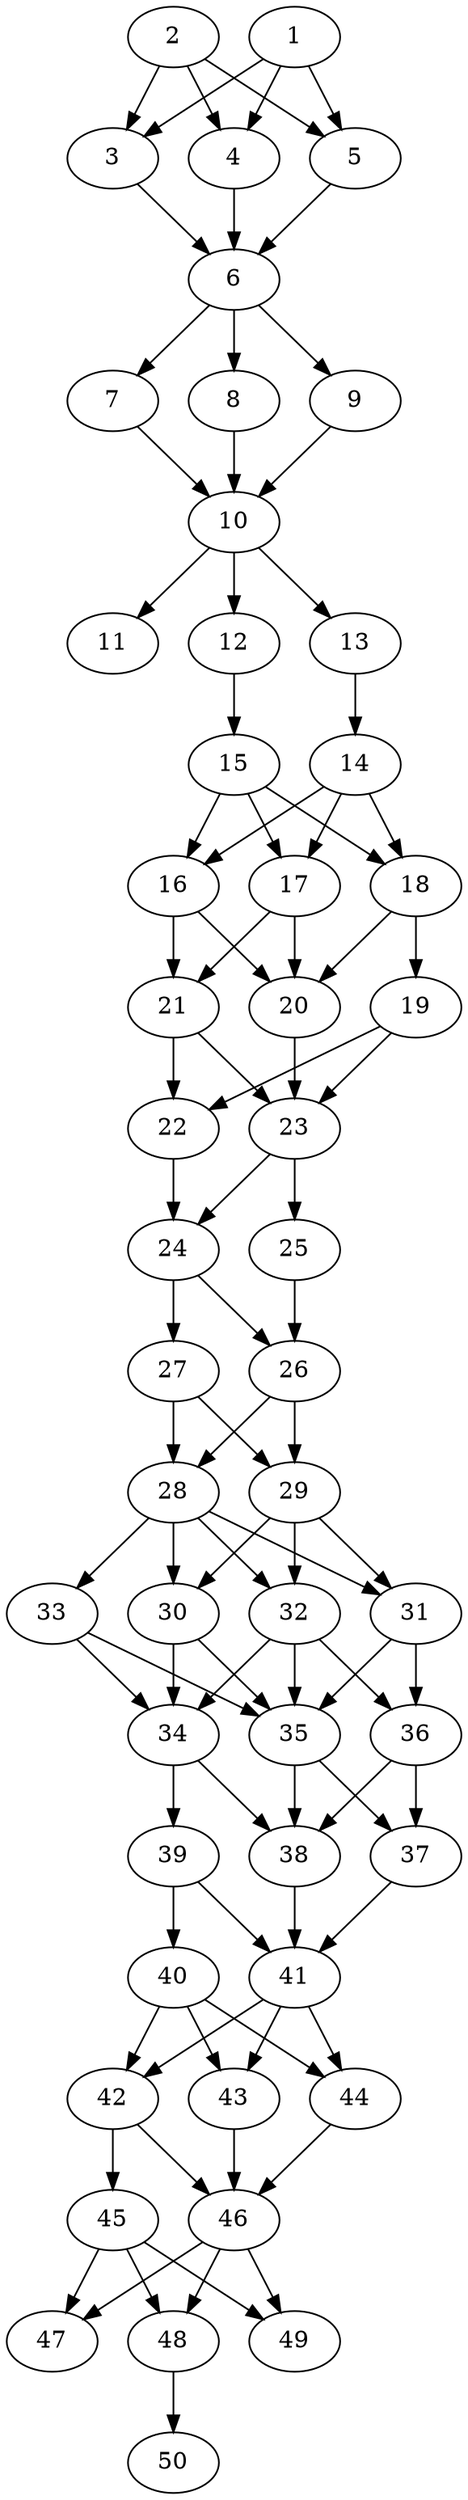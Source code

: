 // DAG automatically generated by daggen at Thu Oct  3 14:07:57 2019
// ./daggen --dot -n 50 --ccr 0.5 --fat 0.3 --regular 0.5 --density 0.9 --mindata 5242880 --maxdata 52428800 
digraph G {
  1 [size="87543808", alpha="0.19", expect_size="43771904"] 
  1 -> 3 [size ="43771904"]
  1 -> 4 [size ="43771904"]
  1 -> 5 [size ="43771904"]
  2 [size="24457216", alpha="0.17", expect_size="12228608"] 
  2 -> 3 [size ="12228608"]
  2 -> 4 [size ="12228608"]
  2 -> 5 [size ="12228608"]
  3 [size="18886656", alpha="0.11", expect_size="9443328"] 
  3 -> 6 [size ="9443328"]
  4 [size="20750336", alpha="0.06", expect_size="10375168"] 
  4 -> 6 [size ="10375168"]
  5 [size="34131968", alpha="0.07", expect_size="17065984"] 
  5 -> 6 [size ="17065984"]
  6 [size="15595520", alpha="0.03", expect_size="7797760"] 
  6 -> 7 [size ="7797760"]
  6 -> 8 [size ="7797760"]
  6 -> 9 [size ="7797760"]
  7 [size="69173248", alpha="0.10", expect_size="34586624"] 
  7 -> 10 [size ="34586624"]
  8 [size="103288832", alpha="0.06", expect_size="51644416"] 
  8 -> 10 [size ="51644416"]
  9 [size="68118528", alpha="0.15", expect_size="34059264"] 
  9 -> 10 [size ="34059264"]
  10 [size="47677440", alpha="0.10", expect_size="23838720"] 
  10 -> 11 [size ="23838720"]
  10 -> 12 [size ="23838720"]
  10 -> 13 [size ="23838720"]
  11 [size="48310272", alpha="0.18", expect_size="24155136"] 
  12 [size="43022336", alpha="0.05", expect_size="21511168"] 
  12 -> 15 [size ="21511168"]
  13 [size="31025152", alpha="0.20", expect_size="15512576"] 
  13 -> 14 [size ="15512576"]
  14 [size="83761152", alpha="0.02", expect_size="41880576"] 
  14 -> 16 [size ="41880576"]
  14 -> 17 [size ="41880576"]
  14 -> 18 [size ="41880576"]
  15 [size="17051648", alpha="0.17", expect_size="8525824"] 
  15 -> 16 [size ="8525824"]
  15 -> 17 [size ="8525824"]
  15 -> 18 [size ="8525824"]
  16 [size="52049920", alpha="0.19", expect_size="26024960"] 
  16 -> 20 [size ="26024960"]
  16 -> 21 [size ="26024960"]
  17 [size="66476032", alpha="0.08", expect_size="33238016"] 
  17 -> 20 [size ="33238016"]
  17 -> 21 [size ="33238016"]
  18 [size="17037312", alpha="0.03", expect_size="8518656"] 
  18 -> 19 [size ="8518656"]
  18 -> 20 [size ="8518656"]
  19 [size="47706112", alpha="0.09", expect_size="23853056"] 
  19 -> 22 [size ="23853056"]
  19 -> 23 [size ="23853056"]
  20 [size="25171968", alpha="0.19", expect_size="12585984"] 
  20 -> 23 [size ="12585984"]
  21 [size="72505344", alpha="0.06", expect_size="36252672"] 
  21 -> 22 [size ="36252672"]
  21 -> 23 [size ="36252672"]
  22 [size="61196288", alpha="0.15", expect_size="30598144"] 
  22 -> 24 [size ="30598144"]
  23 [size="85448704", alpha="0.06", expect_size="42724352"] 
  23 -> 24 [size ="42724352"]
  23 -> 25 [size ="42724352"]
  24 [size="84924416", alpha="0.20", expect_size="42462208"] 
  24 -> 26 [size ="42462208"]
  24 -> 27 [size ="42462208"]
  25 [size="94144512", alpha="0.18", expect_size="47072256"] 
  25 -> 26 [size ="47072256"]
  26 [size="80224256", alpha="0.18", expect_size="40112128"] 
  26 -> 28 [size ="40112128"]
  26 -> 29 [size ="40112128"]
  27 [size="76435456", alpha="0.10", expect_size="38217728"] 
  27 -> 28 [size ="38217728"]
  27 -> 29 [size ="38217728"]
  28 [size="18802688", alpha="0.01", expect_size="9401344"] 
  28 -> 30 [size ="9401344"]
  28 -> 31 [size ="9401344"]
  28 -> 32 [size ="9401344"]
  28 -> 33 [size ="9401344"]
  29 [size="33214464", alpha="0.05", expect_size="16607232"] 
  29 -> 30 [size ="16607232"]
  29 -> 31 [size ="16607232"]
  29 -> 32 [size ="16607232"]
  30 [size="76386304", alpha="0.17", expect_size="38193152"] 
  30 -> 34 [size ="38193152"]
  30 -> 35 [size ="38193152"]
  31 [size="73089024", alpha="0.17", expect_size="36544512"] 
  31 -> 35 [size ="36544512"]
  31 -> 36 [size ="36544512"]
  32 [size="100382720", alpha="0.03", expect_size="50191360"] 
  32 -> 34 [size ="50191360"]
  32 -> 35 [size ="50191360"]
  32 -> 36 [size ="50191360"]
  33 [size="77864960", alpha="0.14", expect_size="38932480"] 
  33 -> 34 [size ="38932480"]
  33 -> 35 [size ="38932480"]
  34 [size="13938688", alpha="0.01", expect_size="6969344"] 
  34 -> 38 [size ="6969344"]
  34 -> 39 [size ="6969344"]
  35 [size="13240320", alpha="0.08", expect_size="6620160"] 
  35 -> 37 [size ="6620160"]
  35 -> 38 [size ="6620160"]
  36 [size="99418112", alpha="0.05", expect_size="49709056"] 
  36 -> 37 [size ="49709056"]
  36 -> 38 [size ="49709056"]
  37 [size="88840192", alpha="0.14", expect_size="44420096"] 
  37 -> 41 [size ="44420096"]
  38 [size="40194048", alpha="0.04", expect_size="20097024"] 
  38 -> 41 [size ="20097024"]
  39 [size="46280704", alpha="0.01", expect_size="23140352"] 
  39 -> 40 [size ="23140352"]
  39 -> 41 [size ="23140352"]
  40 [size="70365184", alpha="0.02", expect_size="35182592"] 
  40 -> 42 [size ="35182592"]
  40 -> 43 [size ="35182592"]
  40 -> 44 [size ="35182592"]
  41 [size="55269376", alpha="0.17", expect_size="27634688"] 
  41 -> 42 [size ="27634688"]
  41 -> 43 [size ="27634688"]
  41 -> 44 [size ="27634688"]
  42 [size="38817792", alpha="0.01", expect_size="19408896"] 
  42 -> 45 [size ="19408896"]
  42 -> 46 [size ="19408896"]
  43 [size="53547008", alpha="0.02", expect_size="26773504"] 
  43 -> 46 [size ="26773504"]
  44 [size="25628672", alpha="0.19", expect_size="12814336"] 
  44 -> 46 [size ="12814336"]
  45 [size="28334080", alpha="0.13", expect_size="14167040"] 
  45 -> 47 [size ="14167040"]
  45 -> 48 [size ="14167040"]
  45 -> 49 [size ="14167040"]
  46 [size="68233216", alpha="0.02", expect_size="34116608"] 
  46 -> 47 [size ="34116608"]
  46 -> 48 [size ="34116608"]
  46 -> 49 [size ="34116608"]
  47 [size="92516352", alpha="0.05", expect_size="46258176"] 
  48 [size="62806016", alpha="0.10", expect_size="31403008"] 
  48 -> 50 [size ="31403008"]
  49 [size="80025600", alpha="0.19", expect_size="40012800"] 
  50 [size="87023616", alpha="0.03", expect_size="43511808"] 
}
